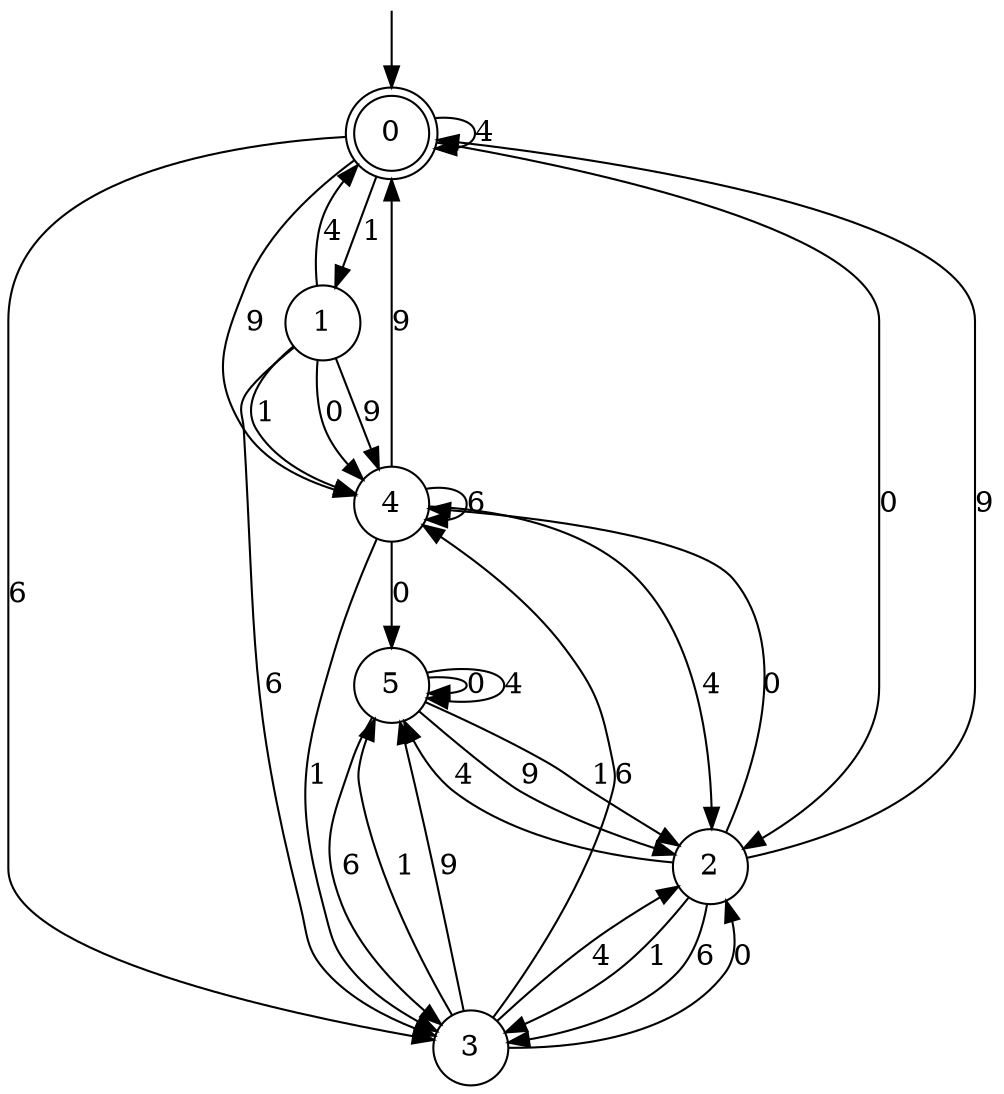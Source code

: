 digraph g {

	s0 [shape="doublecircle" label="0"];
	s1 [shape="circle" label="1"];
	s2 [shape="circle" label="2"];
	s3 [shape="circle" label="3"];
	s4 [shape="circle" label="4"];
	s5 [shape="circle" label="5"];
	s0 -> s1 [label="1"];
	s0 -> s2 [label="0"];
	s0 -> s0 [label="4"];
	s0 -> s3 [label="6"];
	s0 -> s4 [label="9"];
	s1 -> s4 [label="1"];
	s1 -> s4 [label="0"];
	s1 -> s0 [label="4"];
	s1 -> s3 [label="6"];
	s1 -> s4 [label="9"];
	s2 -> s3 [label="1"];
	s2 -> s4 [label="0"];
	s2 -> s5 [label="4"];
	s2 -> s3 [label="6"];
	s2 -> s0 [label="9"];
	s3 -> s5 [label="1"];
	s3 -> s2 [label="0"];
	s3 -> s2 [label="4"];
	s3 -> s4 [label="6"];
	s3 -> s5 [label="9"];
	s4 -> s3 [label="1"];
	s4 -> s5 [label="0"];
	s4 -> s2 [label="4"];
	s4 -> s4 [label="6"];
	s4 -> s0 [label="9"];
	s5 -> s2 [label="1"];
	s5 -> s5 [label="0"];
	s5 -> s5 [label="4"];
	s5 -> s3 [label="6"];
	s5 -> s2 [label="9"];

__start0 [label="" shape="none" width="0" height="0"];
__start0 -> s0;

}
